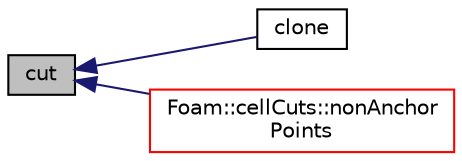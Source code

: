 digraph "cut"
{
  bgcolor="transparent";
  edge [fontname="Helvetica",fontsize="10",labelfontname="Helvetica",labelfontsize="10"];
  node [fontname="Helvetica",fontsize="10",shape=record];
  rankdir="LR";
  Node828 [label="cut",height=0.2,width=0.4,color="black", fillcolor="grey75", style="filled", fontcolor="black"];
  Node828 -> Node829 [dir="back",color="midnightblue",fontsize="10",style="solid",fontname="Helvetica"];
  Node829 [label="clone",height=0.2,width=0.4,color="black",URL="$a22217.html#a02e9e84fa7bd4c2e1379a29d325cd5e9",tooltip="Clone. "];
  Node828 -> Node830 [dir="back",color="midnightblue",fontsize="10",style="solid",fontname="Helvetica"];
  Node830 [label="Foam::cellCuts::nonAnchor\lPoints",height=0.2,width=0.4,color="red",URL="$a22213.html#a99cdc1288c329f2654ead522706957a6",tooltip="Invert anchor point selection. "];
}
